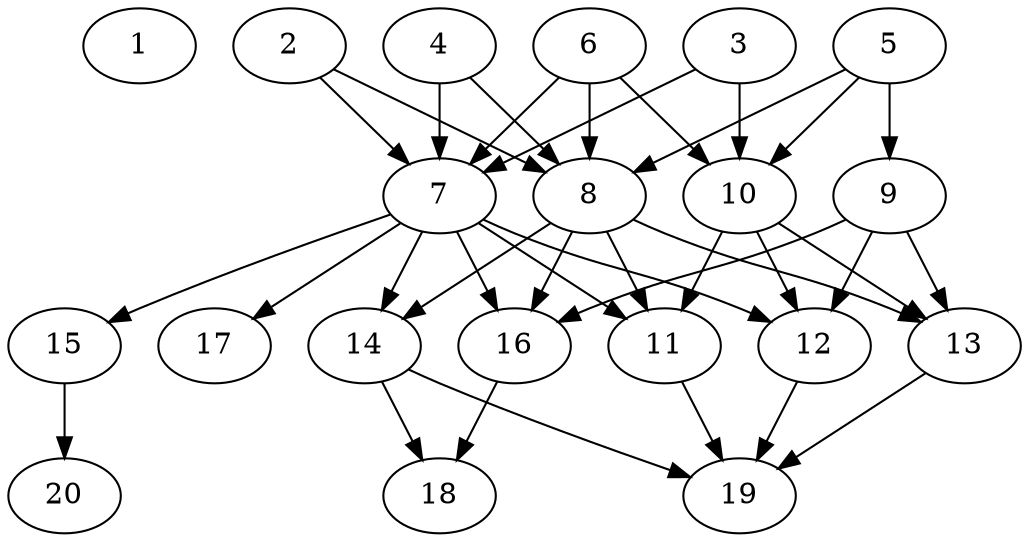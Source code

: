 // DAG automatically generated by daggen at Tue Jul 23 14:29:40 2019
// ./daggen --dot -n 20 --ccr 0.4 --fat 0.7 --regular 0.5 --density 0.7 --mindata 5242880 --maxdata 52428800 
digraph G {
  1 [size="94653440", alpha="0.10", expect_size="37861376"] 
  2 [size="90974720", alpha="0.20", expect_size="36389888"] 
  2 -> 7 [size ="36389888"]
  2 -> 8 [size ="36389888"]
  3 [size="121320960", alpha="0.06", expect_size="48528384"] 
  3 -> 7 [size ="48528384"]
  3 -> 10 [size ="48528384"]
  4 [size="32442880", alpha="0.13", expect_size="12977152"] 
  4 -> 7 [size ="12977152"]
  4 -> 8 [size ="12977152"]
  5 [size="19673600", alpha="0.12", expect_size="7869440"] 
  5 -> 8 [size ="7869440"]
  5 -> 9 [size ="7869440"]
  5 -> 10 [size ="7869440"]
  6 [size="119132160", alpha="0.17", expect_size="47652864"] 
  6 -> 7 [size ="47652864"]
  6 -> 8 [size ="47652864"]
  6 -> 10 [size ="47652864"]
  7 [size="87590400", alpha="0.14", expect_size="35036160"] 
  7 -> 11 [size ="35036160"]
  7 -> 12 [size ="35036160"]
  7 -> 14 [size ="35036160"]
  7 -> 15 [size ="35036160"]
  7 -> 16 [size ="35036160"]
  7 -> 17 [size ="35036160"]
  8 [size="44270080", alpha="0.18", expect_size="17708032"] 
  8 -> 11 [size ="17708032"]
  8 -> 13 [size ="17708032"]
  8 -> 14 [size ="17708032"]
  8 -> 16 [size ="17708032"]
  9 [size="122816000", alpha="0.08", expect_size="49126400"] 
  9 -> 12 [size ="49126400"]
  9 -> 13 [size ="49126400"]
  9 -> 16 [size ="49126400"]
  10 [size="46929920", alpha="0.16", expect_size="18771968"] 
  10 -> 11 [size ="18771968"]
  10 -> 12 [size ="18771968"]
  10 -> 13 [size ="18771968"]
  11 [size="50408960", alpha="0.05", expect_size="20163584"] 
  11 -> 19 [size ="20163584"]
  12 [size="109854720", alpha="0.12", expect_size="43941888"] 
  12 -> 19 [size ="43941888"]
  13 [size="108861440", alpha="0.02", expect_size="43544576"] 
  13 -> 19 [size ="43544576"]
  14 [size="27374080", alpha="0.16", expect_size="10949632"] 
  14 -> 18 [size ="10949632"]
  14 -> 19 [size ="10949632"]
  15 [size="104112640", alpha="0.18", expect_size="41645056"] 
  15 -> 20 [size ="41645056"]
  16 [size="58455040", alpha="0.18", expect_size="23382016"] 
  16 -> 18 [size ="23382016"]
  17 [size="38077440", alpha="0.11", expect_size="15230976"] 
  18 [size="122030080", alpha="0.08", expect_size="48812032"] 
  19 [size="112076800", alpha="0.05", expect_size="44830720"] 
  20 [size="41146880", alpha="0.05", expect_size="16458752"] 
}
